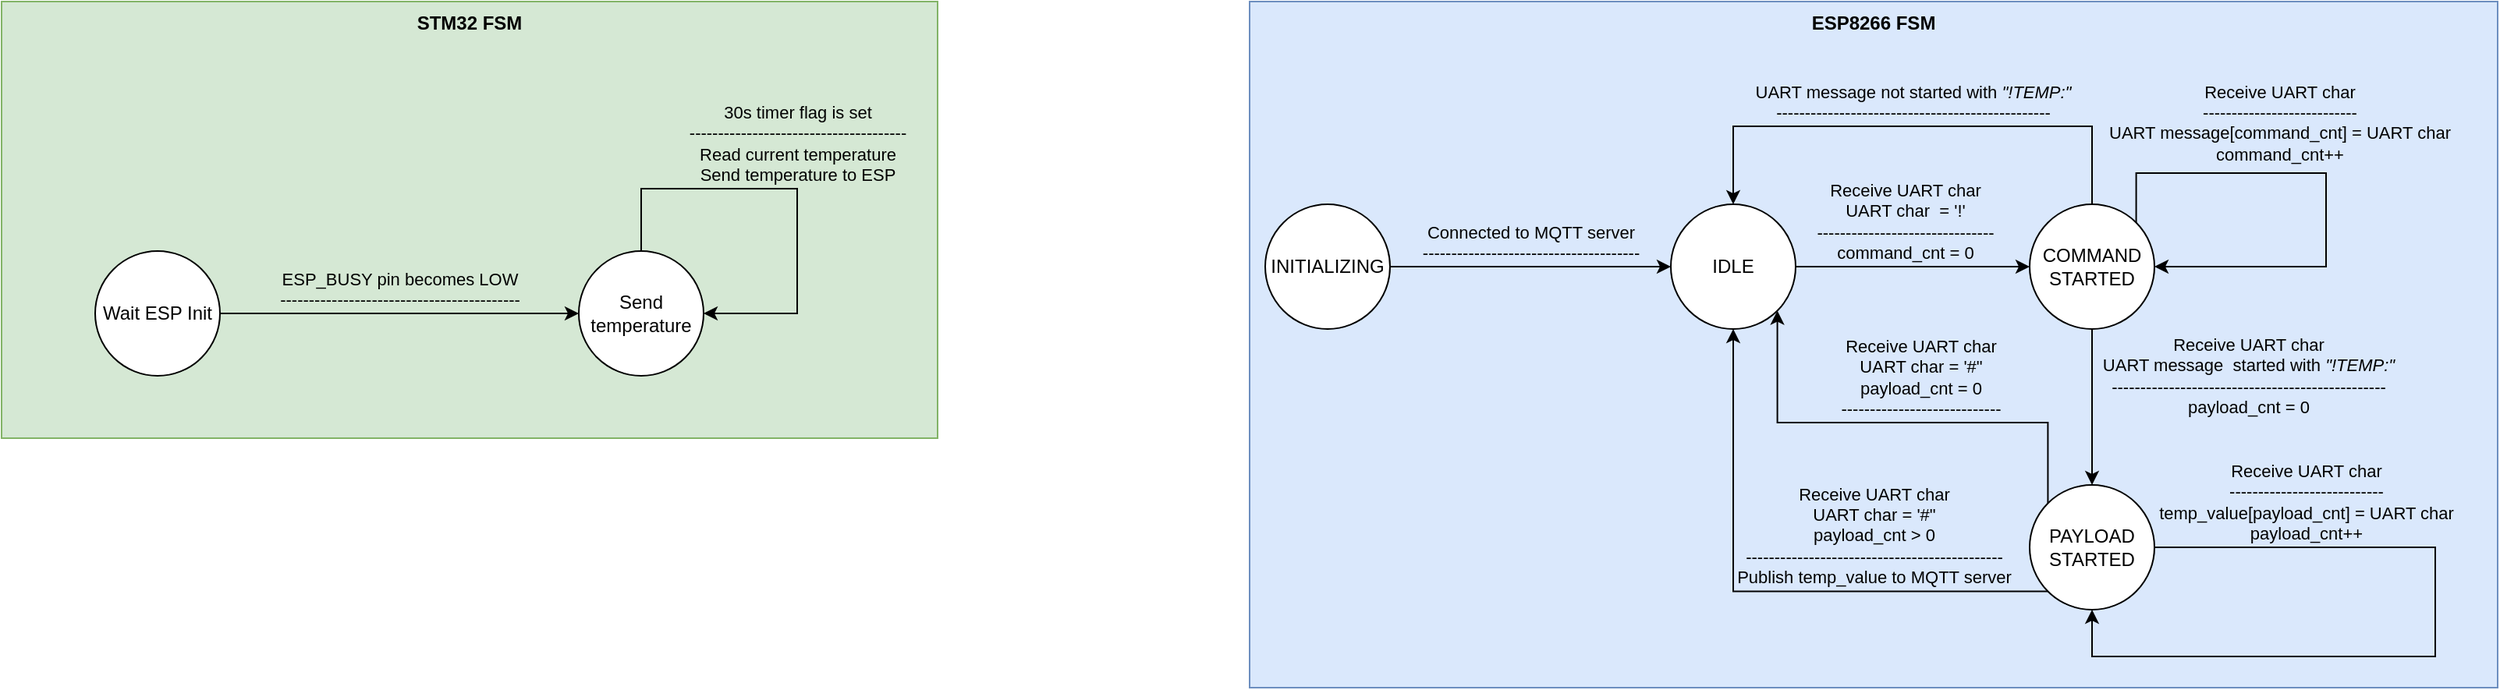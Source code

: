 <mxfile version="25.0.1">
  <diagram name="Page-1" id="WVawwMHdsoUZDlxfI78T">
    <mxGraphModel dx="1783" dy="2034" grid="1" gridSize="10" guides="1" tooltips="1" connect="1" arrows="1" fold="1" page="1" pageScale="1" pageWidth="850" pageHeight="1100" math="0" shadow="0">
      <root>
        <mxCell id="0" />
        <mxCell id="1" parent="0" />
        <mxCell id="uqc11VoI63ZMHO_NdhZM-2" value="" style="group" vertex="1" connectable="0" parent="1">
          <mxGeometry x="360" y="-480" width="600" height="280" as="geometry" />
        </mxCell>
        <mxCell id="uqc11VoI63ZMHO_NdhZM-1" value="&lt;b&gt;STM32 FSM&lt;/b&gt;" style="rounded=0;whiteSpace=wrap;html=1;fillColor=#d5e8d4;strokeColor=#82b366;verticalAlign=top;" vertex="1" parent="uqc11VoI63ZMHO_NdhZM-2">
          <mxGeometry width="600" height="280" as="geometry" />
        </mxCell>
        <mxCell id="XHo_rlGu8uOq5JqwhZe1-12" value="&lt;div&gt;&lt;span style=&quot;color: rgb(0, 0, 0); font-family: Helvetica; font-size: 11px; font-style: normal; font-variant-ligatures: normal; font-variant-caps: normal; font-weight: 400; letter-spacing: normal; orphans: 2; text-align: center; text-indent: 0px; text-transform: none; widows: 2; word-spacing: 0px; -webkit-text-stroke-width: 0px; white-space: nowrap; text-decoration-thickness: initial; text-decoration-style: initial; text-decoration-color: initial; float: none; display: inline !important;&quot;&gt;ESP_BUSY pin becomes LOW&lt;/span&gt;&lt;/div&gt;&lt;span style=&quot;color: rgb(0, 0, 0); font-family: Helvetica; font-size: 11px; font-style: normal; font-variant-ligatures: normal; font-variant-caps: normal; font-weight: 400; letter-spacing: normal; orphans: 2; text-align: center; text-indent: 0px; text-transform: none; widows: 2; word-spacing: 0px; -webkit-text-stroke-width: 0px; white-space: nowrap; text-decoration-thickness: initial; text-decoration-style: initial; text-decoration-color: initial; float: none; display: inline !important;&quot;&gt;------------------------------------------&lt;/span&gt;" style="edgeStyle=orthogonalEdgeStyle;rounded=0;orthogonalLoop=1;jettySize=auto;html=1;entryX=0;entryY=0.5;entryDx=0;entryDy=0;verticalAlign=bottom;labelBackgroundColor=none;" parent="uqc11VoI63ZMHO_NdhZM-2" source="XHo_rlGu8uOq5JqwhZe1-2" target="XHo_rlGu8uOq5JqwhZe1-11" edge="1">
          <mxGeometry relative="1" as="geometry" />
        </mxCell>
        <mxCell id="XHo_rlGu8uOq5JqwhZe1-2" value="Wait ESP Init" style="ellipse;whiteSpace=wrap;html=1;aspect=fixed;" parent="uqc11VoI63ZMHO_NdhZM-2" vertex="1">
          <mxGeometry x="60" y="160" width="80" height="80" as="geometry" />
        </mxCell>
        <mxCell id="XHo_rlGu8uOq5JqwhZe1-24" value="30s timer flag is set&lt;br style=&quot;forced-color-adjust: none; color: rgb(0, 0, 0); font-family: Helvetica; font-size: 11px; font-style: normal; font-variant-ligatures: normal; font-variant-caps: normal; font-weight: 400; letter-spacing: normal; orphans: 2; text-align: center; text-indent: 0px; text-transform: none; widows: 2; word-spacing: 0px; -webkit-text-stroke-width: 0px; white-space: nowrap; text-decoration-thickness: initial; text-decoration-style: initial; text-decoration-color: initial;&quot;&gt;&lt;span style=&quot;forced-color-adjust: none; color: rgb(0, 0, 0); font-family: Helvetica; font-size: 11px; font-style: normal; font-variant-ligatures: normal; font-variant-caps: normal; font-weight: 400; letter-spacing: normal; orphans: 2; text-align: center; text-indent: 0px; text-transform: none; widows: 2; word-spacing: 0px; -webkit-text-stroke-width: 0px; white-space: nowrap; text-decoration-thickness: initial; text-decoration-style: initial; text-decoration-color: initial; float: none; display: inline !important;&quot;&gt;--------------------------------------&lt;/span&gt;&lt;br style=&quot;forced-color-adjust: none; color: rgb(0, 0, 0); font-family: Helvetica; font-size: 11px; font-style: normal; font-variant-ligatures: normal; font-variant-caps: normal; font-weight: 400; letter-spacing: normal; orphans: 2; text-align: center; text-indent: 0px; text-transform: none; widows: 2; word-spacing: 0px; -webkit-text-stroke-width: 0px; white-space: nowrap; text-decoration-thickness: initial; text-decoration-style: initial; text-decoration-color: initial;&quot;&gt;Read current temperature&lt;br&gt;Send temperature to ESP" style="edgeStyle=orthogonalEdgeStyle;rounded=0;orthogonalLoop=1;jettySize=auto;html=1;entryX=1;entryY=0.5;entryDx=0;entryDy=0;verticalAlign=bottom;labelBackgroundColor=none;" parent="uqc11VoI63ZMHO_NdhZM-2" source="XHo_rlGu8uOq5JqwhZe1-11" target="XHo_rlGu8uOq5JqwhZe1-11" edge="1">
          <mxGeometry relative="1" as="geometry">
            <Array as="points">
              <mxPoint x="410" y="120" />
              <mxPoint x="510" y="120" />
              <mxPoint x="510" y="200" />
            </Array>
          </mxGeometry>
        </mxCell>
        <mxCell id="XHo_rlGu8uOq5JqwhZe1-11" value="Send temperature" style="ellipse;whiteSpace=wrap;html=1;aspect=fixed;" parent="uqc11VoI63ZMHO_NdhZM-2" vertex="1">
          <mxGeometry x="370" y="160" width="80" height="80" as="geometry" />
        </mxCell>
        <mxCell id="uqc11VoI63ZMHO_NdhZM-3" value="" style="group;fillColor=#dae8fc;strokeColor=#6c8ebf;container=0;" vertex="1" connectable="0" parent="1">
          <mxGeometry x="1160" y="-480" width="600" height="280" as="geometry" />
        </mxCell>
        <mxCell id="uqc11VoI63ZMHO_NdhZM-4" value="&lt;b&gt;ESP8266 FSM&lt;/b&gt;" style="rounded=0;whiteSpace=wrap;html=1;fillColor=#dae8fc;strokeColor=#6c8ebf;verticalAlign=top;container=0;" vertex="1" parent="1">
          <mxGeometry x="1160" y="-480" width="800" height="440" as="geometry" />
        </mxCell>
        <mxCell id="uqc11VoI63ZMHO_NdhZM-5" value="&lt;div&gt;Connected to&amp;nbsp;MQTT server&lt;/div&gt;&lt;span style=&quot;color: rgb(0, 0, 0); font-family: Helvetica; font-size: 11px; font-style: normal; font-variant-ligatures: normal; font-variant-caps: normal; font-weight: 400; letter-spacing: normal; orphans: 2; text-align: center; text-indent: 0px; text-transform: none; widows: 2; word-spacing: 0px; -webkit-text-stroke-width: 0px; white-space: nowrap; text-decoration-thickness: initial; text-decoration-style: initial; text-decoration-color: initial; float: none; display: inline !important;&quot;&gt;--------------------------------------&lt;/span&gt;" style="edgeStyle=orthogonalEdgeStyle;rounded=0;orthogonalLoop=1;jettySize=auto;html=1;entryX=0;entryY=0.5;entryDx=0;entryDy=0;verticalAlign=bottom;labelBackgroundColor=none;" edge="1" parent="1" source="uqc11VoI63ZMHO_NdhZM-6" target="uqc11VoI63ZMHO_NdhZM-8">
          <mxGeometry relative="1" as="geometry" />
        </mxCell>
        <mxCell id="uqc11VoI63ZMHO_NdhZM-6" value="INITIALIZING" style="ellipse;whiteSpace=wrap;html=1;aspect=fixed;container=0;" vertex="1" parent="1">
          <mxGeometry x="1170" y="-350" width="80" height="80" as="geometry" />
        </mxCell>
        <mxCell id="uqc11VoI63ZMHO_NdhZM-16" value="Receive UART char&lt;br&gt;UART char&amp;nbsp; = &#39;!&#39;&lt;br&gt;&lt;span style=&quot;forced-color-adjust: none; color: rgb(0, 0, 0); font-family: Helvetica; font-size: 11px; font-style: normal; font-variant-ligatures: normal; font-variant-caps: normal; font-weight: 400; letter-spacing: normal; orphans: 2; text-align: center; text-indent: 0px; text-transform: none; widows: 2; word-spacing: 0px; -webkit-text-stroke-width: 0px; white-space: nowrap; text-decoration-thickness: initial; text-decoration-style: initial; text-decoration-color: initial; float: none; display: inline !important;&quot;&gt;-------------------------------&lt;/span&gt;&lt;div&gt;command_cnt = 0&lt;/div&gt;" style="edgeStyle=orthogonalEdgeStyle;rounded=0;orthogonalLoop=1;jettySize=auto;html=1;labelBackgroundColor=none;verticalAlign=bottom;" edge="1" parent="1" source="uqc11VoI63ZMHO_NdhZM-8" target="uqc11VoI63ZMHO_NdhZM-15">
          <mxGeometry x="-0.067" relative="1" as="geometry">
            <mxPoint as="offset" />
          </mxGeometry>
        </mxCell>
        <mxCell id="uqc11VoI63ZMHO_NdhZM-8" value="IDLE" style="ellipse;whiteSpace=wrap;html=1;aspect=fixed;container=0;" vertex="1" parent="1">
          <mxGeometry x="1430" y="-350" width="80" height="80" as="geometry" />
        </mxCell>
        <mxCell id="uqc11VoI63ZMHO_NdhZM-20" value="UART message not started with &lt;i&gt;&quot;!TEMP:&quot;&lt;/i&gt;&lt;br style=&quot;forced-color-adjust: none; color: rgb(0, 0, 0); font-family: Helvetica; font-size: 11px; font-style: normal; font-variant-ligatures: normal; font-variant-caps: normal; font-weight: 400; letter-spacing: normal; orphans: 2; text-align: center; text-indent: 0px; text-transform: none; widows: 2; word-spacing: 0px; -webkit-text-stroke-width: 0px; white-space: nowrap; text-decoration-thickness: initial; text-decoration-style: initial; text-decoration-color: initial;&quot;&gt;&lt;span style=&quot;forced-color-adjust: none; color: rgb(0, 0, 0); font-family: Helvetica; font-size: 11px; font-style: normal; font-variant-ligatures: normal; font-variant-caps: normal; font-weight: 400; letter-spacing: normal; orphans: 2; text-align: center; text-indent: 0px; text-transform: none; widows: 2; word-spacing: 0px; -webkit-text-stroke-width: 0px; white-space: nowrap; text-decoration-thickness: initial; text-decoration-style: initial; text-decoration-color: initial; float: none; display: inline !important;&quot;&gt;------------------------------------------------&lt;/span&gt;" style="edgeStyle=orthogonalEdgeStyle;rounded=0;orthogonalLoop=1;jettySize=auto;html=1;entryX=0.5;entryY=0;entryDx=0;entryDy=0;labelBackgroundColor=none;verticalAlign=bottom;" edge="1" parent="1" source="uqc11VoI63ZMHO_NdhZM-15" target="uqc11VoI63ZMHO_NdhZM-8">
          <mxGeometry relative="1" as="geometry">
            <Array as="points">
              <mxPoint x="1700" y="-400" />
              <mxPoint x="1470" y="-400" />
            </Array>
          </mxGeometry>
        </mxCell>
        <mxCell id="uqc11VoI63ZMHO_NdhZM-21" value="&lt;span style=&quot;color: rgb(0, 0, 0); font-family: Helvetica; font-size: 11px; font-style: normal; font-variant-ligatures: normal; font-variant-caps: normal; font-weight: 400; letter-spacing: normal; orphans: 2; text-align: center; text-indent: 0px; text-transform: none; widows: 2; word-spacing: 0px; -webkit-text-stroke-width: 0px; white-space: nowrap; text-decoration-thickness: initial; text-decoration-style: initial; text-decoration-color: initial; float: none; display: inline !important;&quot;&gt;Receive UART char&lt;br&gt;UART message&amp;nbsp; started with&lt;span&gt;&amp;nbsp;&lt;/span&gt;&lt;/span&gt;&lt;i style=&quot;forced-color-adjust: none; color: rgb(0, 0, 0); font-family: Helvetica; font-size: 11px; font-variant-ligatures: normal; font-variant-caps: normal; font-weight: 400; letter-spacing: normal; orphans: 2; text-align: center; text-indent: 0px; text-transform: none; widows: 2; word-spacing: 0px; -webkit-text-stroke-width: 0px; white-space: nowrap; text-decoration-thickness: initial; text-decoration-style: initial; text-decoration-color: initial;&quot;&gt;&quot;!TEMP:&quot;&lt;/i&gt;&lt;br style=&quot;forced-color-adjust: none; color: rgb(0, 0, 0); font-family: Helvetica; font-size: 11px; font-style: normal; font-variant-ligatures: normal; font-variant-caps: normal; font-weight: 400; letter-spacing: normal; orphans: 2; text-align: center; text-indent: 0px; text-transform: none; widows: 2; word-spacing: 0px; -webkit-text-stroke-width: 0px; white-space: nowrap; text-decoration-thickness: initial; text-decoration-style: initial; text-decoration-color: initial;&quot;&gt;&lt;span style=&quot;forced-color-adjust: none; color: rgb(0, 0, 0); font-family: Helvetica; font-size: 11px; font-style: normal; font-variant-ligatures: normal; font-variant-caps: normal; font-weight: 400; letter-spacing: normal; orphans: 2; text-align: center; text-indent: 0px; text-transform: none; widows: 2; word-spacing: 0px; -webkit-text-stroke-width: 0px; white-space: nowrap; text-decoration-thickness: initial; text-decoration-style: initial; text-decoration-color: initial; float: none; display: inline !important;&quot;&gt;------------------------------------------------&lt;br&gt;&lt;/span&gt;payload_cnt = 0" style="edgeStyle=orthogonalEdgeStyle;rounded=0;orthogonalLoop=1;jettySize=auto;html=1;entryX=0.5;entryY=0;entryDx=0;entryDy=0;labelBackgroundColor=none;" edge="1" parent="1" source="uqc11VoI63ZMHO_NdhZM-15" target="uqc11VoI63ZMHO_NdhZM-19">
          <mxGeometry x="-0.4" y="100" relative="1" as="geometry">
            <mxPoint as="offset" />
          </mxGeometry>
        </mxCell>
        <mxCell id="uqc11VoI63ZMHO_NdhZM-15" value="COMMAND STARTED" style="ellipse;whiteSpace=wrap;html=1;aspect=fixed;container=0;" vertex="1" parent="1">
          <mxGeometry x="1660" y="-350" width="80" height="80" as="geometry" />
        </mxCell>
        <mxCell id="uqc11VoI63ZMHO_NdhZM-26" value="&lt;span style=&quot;forced-color-adjust: none; color: rgb(0, 0, 0); font-family: Helvetica; font-size: 11px; font-style: normal; font-variant-ligatures: normal; font-variant-caps: normal; font-weight: 400; letter-spacing: normal; orphans: 2; text-align: center; text-indent: 0px; text-transform: none; widows: 2; word-spacing: 0px; -webkit-text-stroke-width: 0px; white-space: nowrap; text-decoration-thickness: initial; text-decoration-style: initial; text-decoration-color: initial; float: none; display: inline !important;&quot;&gt;Receive UART char&lt;br style=&quot;forced-color-adjust: none;&quot;&gt;UART char = &#39;#&quot;&lt;br&gt;&lt;/span&gt;payload_cnt = 0&lt;br style=&quot;forced-color-adjust: none; color: rgb(0, 0, 0); font-family: Helvetica; font-size: 11px; font-style: normal; font-variant-ligatures: normal; font-variant-caps: normal; font-weight: 400; letter-spacing: normal; orphans: 2; text-align: center; text-indent: 0px; text-transform: none; widows: 2; word-spacing: 0px; -webkit-text-stroke-width: 0px; white-space: nowrap; text-decoration-thickness: initial; text-decoration-style: initial; text-decoration-color: initial;&quot;&gt;&lt;span style=&quot;forced-color-adjust: none; color: rgb(0, 0, 0); font-family: Helvetica; font-size: 11px; font-style: normal; font-variant-ligatures: normal; font-variant-caps: normal; font-weight: 400; letter-spacing: normal; orphans: 2; text-align: center; text-indent: 0px; text-transform: none; widows: 2; word-spacing: 0px; -webkit-text-stroke-width: 0px; white-space: nowrap; text-decoration-thickness: initial; text-decoration-style: initial; text-decoration-color: initial; float: none; display: inline !important;&quot;&gt;----------------------------&lt;/span&gt;" style="edgeStyle=orthogonalEdgeStyle;rounded=0;orthogonalLoop=1;jettySize=auto;html=1;entryX=1;entryY=1;entryDx=0;entryDy=0;exitX=0;exitY=0;exitDx=0;exitDy=0;labelBackgroundColor=none;verticalAlign=bottom;" edge="1" parent="1" source="uqc11VoI63ZMHO_NdhZM-19" target="uqc11VoI63ZMHO_NdhZM-8">
          <mxGeometry x="-0.101" relative="1" as="geometry">
            <Array as="points">
              <mxPoint x="1672" y="-210" />
              <mxPoint x="1498" y="-210" />
            </Array>
            <mxPoint as="offset" />
          </mxGeometry>
        </mxCell>
        <mxCell id="uqc11VoI63ZMHO_NdhZM-27" value="&lt;span style=&quot;forced-color-adjust: none; color: rgb(0, 0, 0); font-family: Helvetica; font-size: 11px; font-style: normal; font-variant-ligatures: normal; font-variant-caps: normal; font-weight: 400; letter-spacing: normal; orphans: 2; text-align: center; text-indent: 0px; text-transform: none; widows: 2; word-spacing: 0px; -webkit-text-stroke-width: 0px; white-space: nowrap; text-decoration-thickness: initial; text-decoration-style: initial; text-decoration-color: initial; float: none; display: inline !important;&quot;&gt;Receive UART char&lt;br style=&quot;forced-color-adjust: none;&quot;&gt;UART char = &#39;#&quot;&lt;br style=&quot;forced-color-adjust: none;&quot;&gt;&lt;/span&gt;&lt;span style=&quot;color: rgb(0, 0, 0); font-family: Helvetica; font-size: 11px; font-style: normal; font-variant-ligatures: normal; font-variant-caps: normal; font-weight: 400; letter-spacing: normal; orphans: 2; text-align: center; text-indent: 0px; text-transform: none; widows: 2; word-spacing: 0px; -webkit-text-stroke-width: 0px; white-space: nowrap; text-decoration-thickness: initial; text-decoration-style: initial; text-decoration-color: initial; float: none; display: inline !important;&quot;&gt;payload_cnt &amp;gt; 0&lt;/span&gt;&lt;br style=&quot;forced-color-adjust: none; color: rgb(0, 0, 0); font-family: Helvetica; font-size: 11px; font-style: normal; font-variant-ligatures: normal; font-variant-caps: normal; font-weight: 400; letter-spacing: normal; orphans: 2; text-align: center; text-indent: 0px; text-transform: none; widows: 2; word-spacing: 0px; -webkit-text-stroke-width: 0px; white-space: nowrap; text-decoration-thickness: initial; text-decoration-style: initial; text-decoration-color: initial;&quot;&gt;&lt;span style=&quot;forced-color-adjust: none; color: rgb(0, 0, 0); font-family: Helvetica; font-size: 11px; font-style: normal; font-variant-ligatures: normal; font-variant-caps: normal; font-weight: 400; letter-spacing: normal; orphans: 2; text-align: center; text-indent: 0px; text-transform: none; widows: 2; word-spacing: 0px; -webkit-text-stroke-width: 0px; white-space: nowrap; text-decoration-thickness: initial; text-decoration-style: initial; text-decoration-color: initial; float: none; display: inline !important;&quot;&gt;---------------------------------------------&lt;br&gt;Publish temp_value to MQTT server&lt;/span&gt;" style="edgeStyle=orthogonalEdgeStyle;rounded=0;orthogonalLoop=1;jettySize=auto;html=1;entryX=0.5;entryY=1;entryDx=0;entryDy=0;verticalAlign=bottom;labelBackgroundColor=none;exitX=0;exitY=1;exitDx=0;exitDy=0;" edge="1" parent="1" source="uqc11VoI63ZMHO_NdhZM-19" target="uqc11VoI63ZMHO_NdhZM-8">
          <mxGeometry x="-0.394" relative="1" as="geometry">
            <mxPoint as="offset" />
          </mxGeometry>
        </mxCell>
        <mxCell id="uqc11VoI63ZMHO_NdhZM-19" value="PAYLOAD STARTED" style="ellipse;whiteSpace=wrap;html=1;aspect=fixed;container=0;" vertex="1" parent="1">
          <mxGeometry x="1660" y="-170" width="80" height="80" as="geometry" />
        </mxCell>
        <mxCell id="uqc11VoI63ZMHO_NdhZM-23" value="&lt;br&gt;&lt;span style=&quot;color: rgb(0, 0, 0); font-family: Helvetica; font-size: 11px; font-style: normal; font-variant-ligatures: normal; font-variant-caps: normal; font-weight: 400; letter-spacing: normal; orphans: 2; text-align: center; text-indent: 0px; text-transform: none; widows: 2; word-spacing: 0px; -webkit-text-stroke-width: 0px; white-space: nowrap; text-decoration-thickness: initial; text-decoration-style: initial; text-decoration-color: initial; float: none; display: inline !important;&quot;&gt;Receive UART char&lt;br&gt;&lt;/span&gt;---------------------------&lt;br&gt;UART message[command_cnt] = UART char&lt;br&gt;command_cnt++&lt;div&gt;&lt;br&gt;&lt;/div&gt;" style="edgeStyle=orthogonalEdgeStyle;rounded=0;orthogonalLoop=1;jettySize=auto;html=1;entryX=1;entryY=0.5;entryDx=0;entryDy=0;exitX=1;exitY=0;exitDx=0;exitDy=0;labelBackgroundColor=none;verticalAlign=bottom;" edge="1" parent="1" source="uqc11VoI63ZMHO_NdhZM-15" target="uqc11VoI63ZMHO_NdhZM-15">
          <mxGeometry x="-0.237" y="-10" relative="1" as="geometry">
            <Array as="points">
              <mxPoint x="1728" y="-370" />
              <mxPoint x="1850" y="-370" />
              <mxPoint x="1850" y="-310" />
            </Array>
            <mxPoint as="offset" />
          </mxGeometry>
        </mxCell>
        <mxCell id="uqc11VoI63ZMHO_NdhZM-25" value="&lt;span style=&quot;color: rgb(0, 0, 0); font-family: Helvetica; font-size: 11px; font-style: normal; font-variant-ligatures: normal; font-variant-caps: normal; font-weight: 400; letter-spacing: normal; orphans: 2; text-align: center; text-indent: 0px; text-transform: none; widows: 2; word-spacing: 0px; -webkit-text-stroke-width: 0px; white-space: nowrap; text-decoration-thickness: initial; text-decoration-style: initial; text-decoration-color: initial; float: none; display: inline !important;&quot;&gt;Receive UART char&lt;br&gt;&lt;/span&gt;---------------------------&lt;br&gt;temp_value[payload_cnt] = UART char&lt;br&gt;payload_cnt++" style="edgeStyle=orthogonalEdgeStyle;rounded=0;orthogonalLoop=1;jettySize=auto;html=1;entryX=0.5;entryY=1;entryDx=0;entryDy=0;exitX=1;exitY=0.5;exitDx=0;exitDy=0;labelBackgroundColor=none;verticalAlign=bottom;" edge="1" parent="1" source="uqc11VoI63ZMHO_NdhZM-19" target="uqc11VoI63ZMHO_NdhZM-19">
          <mxGeometry x="-0.615" relative="1" as="geometry">
            <mxPoint x="1740" y="-128" as="sourcePoint" />
            <mxPoint x="1752" y="-100" as="targetPoint" />
            <Array as="points">
              <mxPoint x="1920" y="-130" />
              <mxPoint x="1920" y="-60" />
              <mxPoint x="1700" y="-60" />
            </Array>
            <mxPoint as="offset" />
          </mxGeometry>
        </mxCell>
      </root>
    </mxGraphModel>
  </diagram>
</mxfile>

